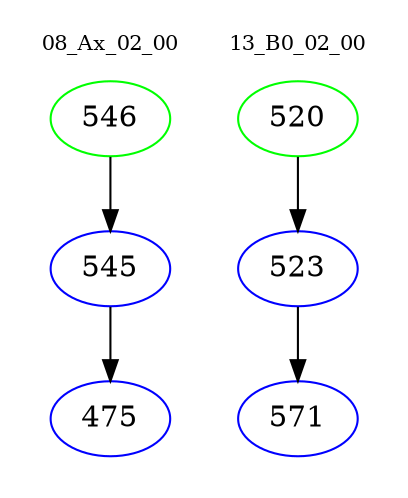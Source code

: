 digraph{
subgraph cluster_0 {
color = white
label = "08_Ax_02_00";
fontsize=10;
T0_546 [label="546", color="green"]
T0_546 -> T0_545 [color="black"]
T0_545 [label="545", color="blue"]
T0_545 -> T0_475 [color="black"]
T0_475 [label="475", color="blue"]
}
subgraph cluster_1 {
color = white
label = "13_B0_02_00";
fontsize=10;
T1_520 [label="520", color="green"]
T1_520 -> T1_523 [color="black"]
T1_523 [label="523", color="blue"]
T1_523 -> T1_571 [color="black"]
T1_571 [label="571", color="blue"]
}
}
